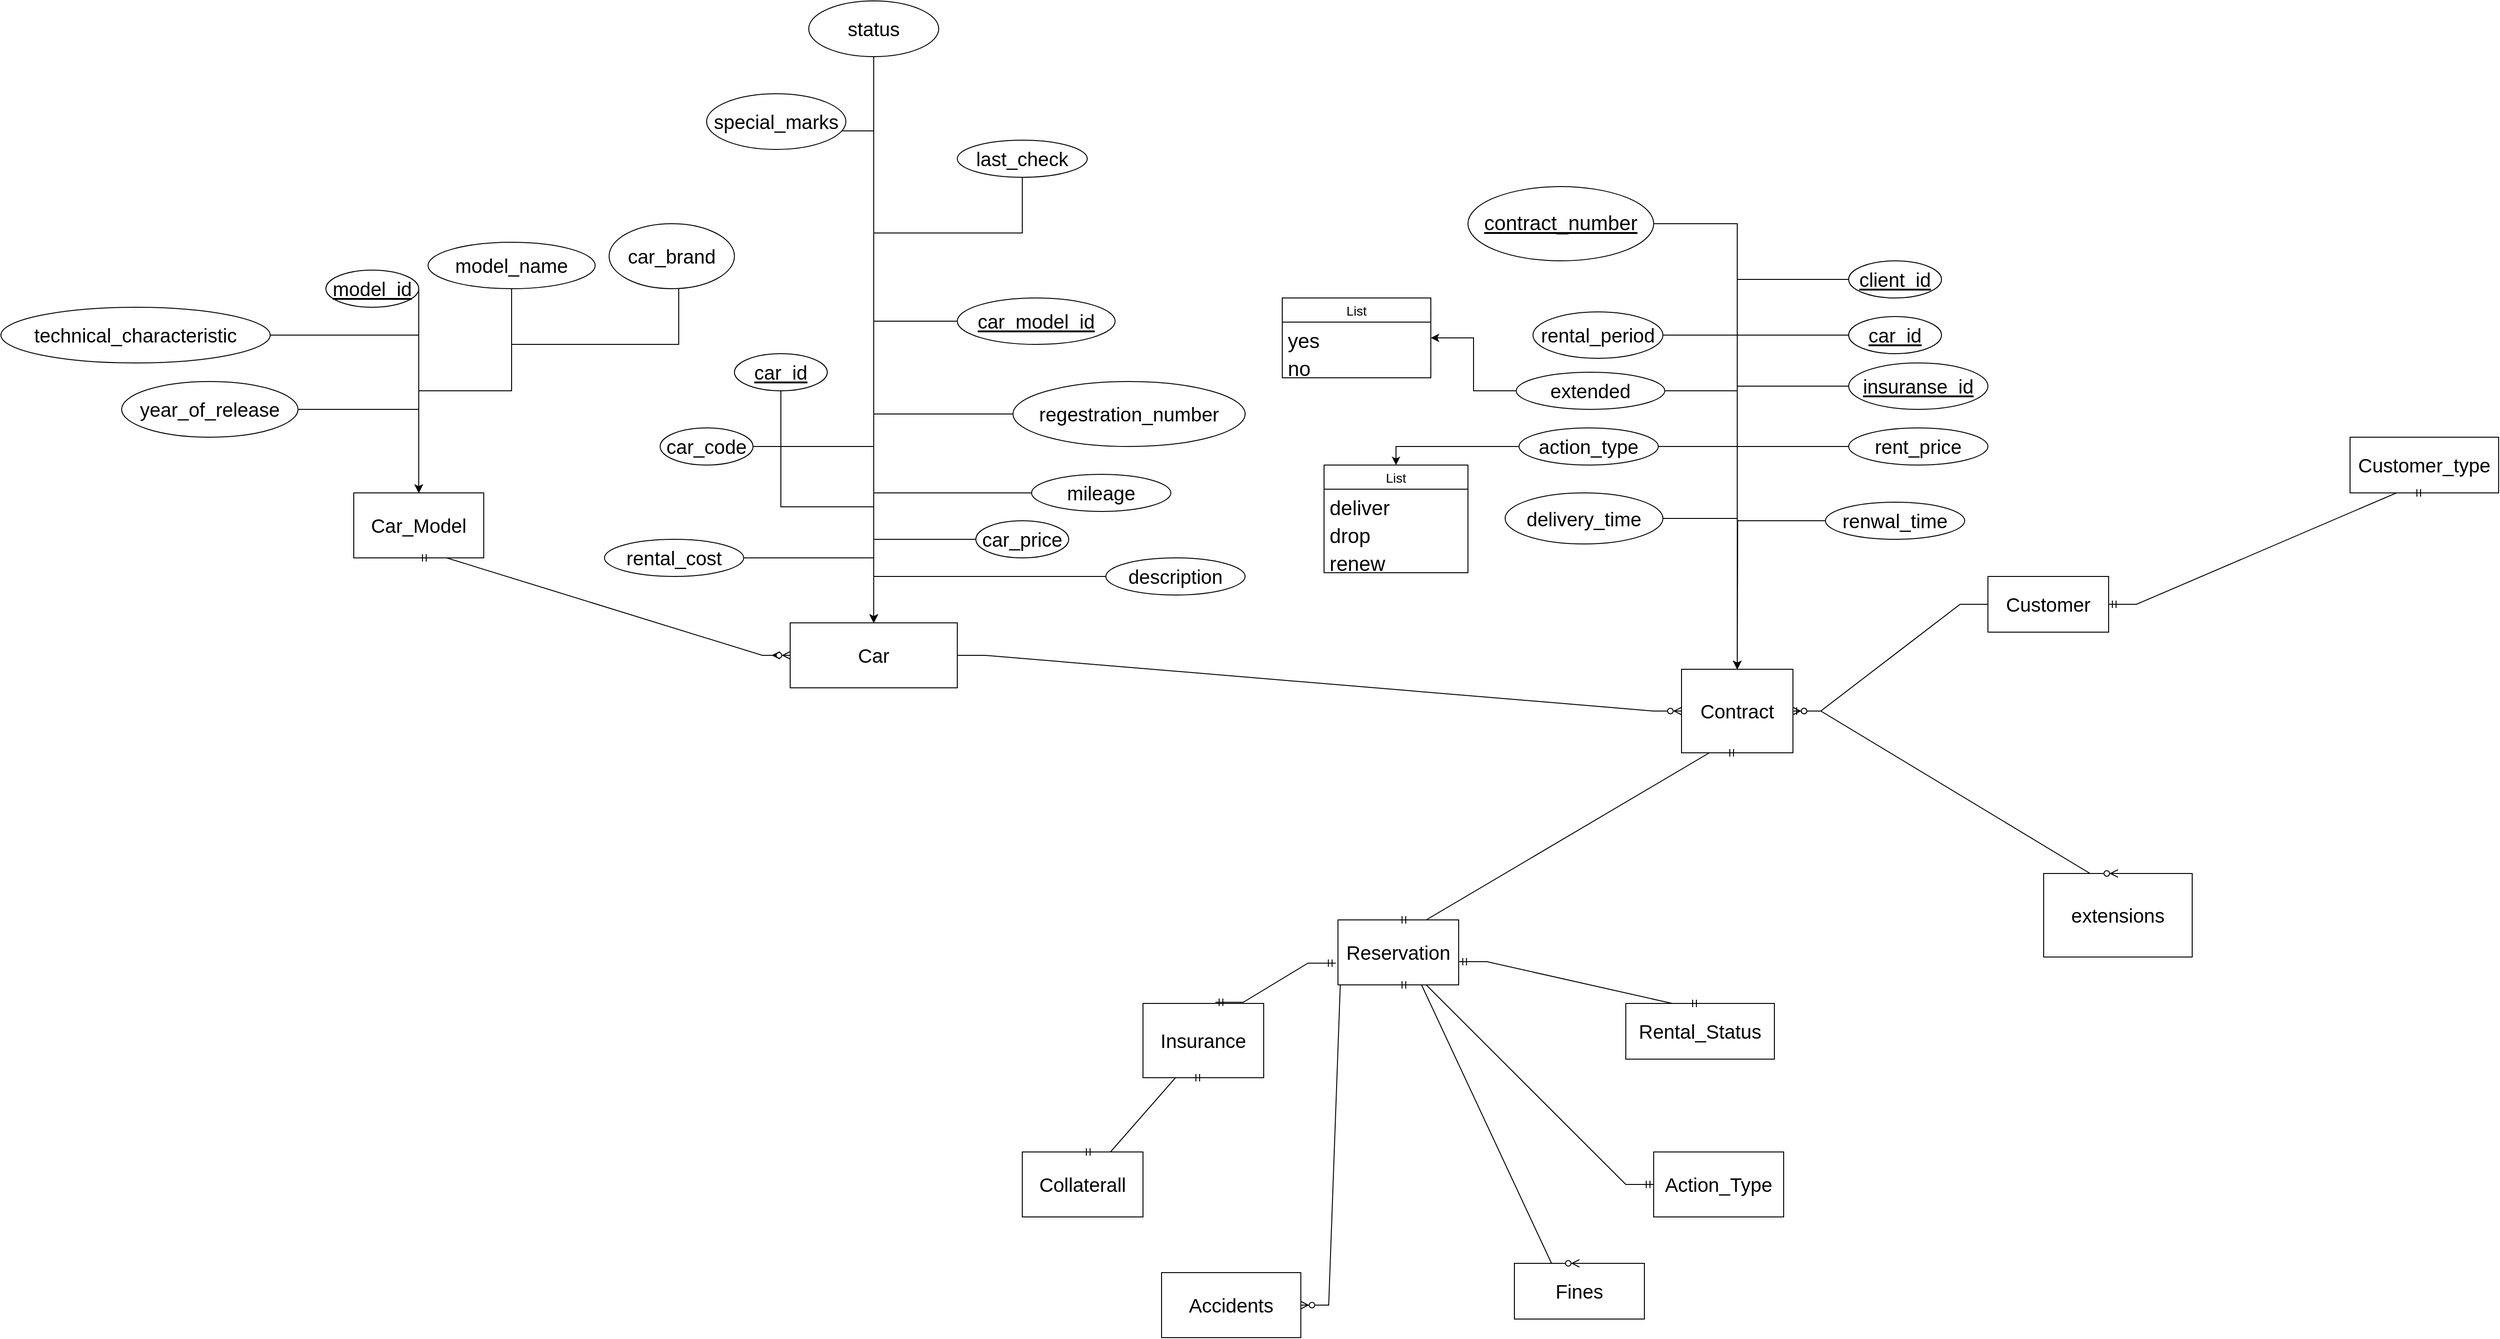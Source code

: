 <mxfile version="20.8.23" type="github">
  <diagram name="Page-1" id="c5Qs1fe_TahpSrvyswAb">
    <mxGraphModel dx="3100" dy="1875" grid="1" gridSize="10" guides="1" tooltips="1" connect="1" arrows="1" fold="1" page="1" pageScale="1" pageWidth="850" pageHeight="1100" math="0" shadow="0">
      <root>
        <mxCell id="0" />
        <mxCell id="1" parent="0" />
        <mxCell id="9st94taExiHI-cQ8P2Am-1" value="Rental_Status" style="whiteSpace=wrap;html=1;align=center;fontSize=21;" parent="1" vertex="1">
          <mxGeometry x="670" y="640" width="160" height="60" as="geometry" />
        </mxCell>
        <mxCell id="9st94taExiHI-cQ8P2Am-2" value="&lt;font style=&quot;font-size: 21px;&quot;&gt;Car_Model&lt;/font&gt;" style="whiteSpace=wrap;html=1;align=center;fontSize=21;" parent="1" vertex="1">
          <mxGeometry x="-700" y="90" width="140" height="70" as="geometry" />
        </mxCell>
        <mxCell id="jrU6bskP71OSV7Gtdk1E-54" style="edgeStyle=orthogonalEdgeStyle;rounded=0;orthogonalLoop=1;jettySize=auto;html=1;fontSize=21;" edge="1" parent="1" source="9st94taExiHI-cQ8P2Am-3">
          <mxGeometry relative="1" as="geometry">
            <mxPoint x="-250" y="265" as="targetPoint" />
          </mxGeometry>
        </mxCell>
        <mxCell id="9st94taExiHI-cQ8P2Am-3" value="Car" style="whiteSpace=wrap;html=1;align=center;fontSize=21;" parent="1" vertex="1">
          <mxGeometry x="-230" y="230" width="180" height="70" as="geometry" />
        </mxCell>
        <mxCell id="wySBqlVNY9lb9sF1hxtn-10" value="Reservation" style="whiteSpace=wrap;html=1;align=center;fontSize=21;" parent="1" vertex="1">
          <mxGeometry x="360" y="550" width="130" height="70" as="geometry" />
        </mxCell>
        <mxCell id="wySBqlVNY9lb9sF1hxtn-11" value="Insurance" style="whiteSpace=wrap;html=1;align=center;fontSize=21;" parent="1" vertex="1">
          <mxGeometry x="150" y="640" width="130" height="80" as="geometry" />
        </mxCell>
        <mxCell id="wySBqlVNY9lb9sF1hxtn-12" value="Customer" style="whiteSpace=wrap;html=1;align=center;fontSize=21;" parent="1" vertex="1">
          <mxGeometry x="1060" y="180" width="130" height="60" as="geometry" />
        </mxCell>
        <mxCell id="wySBqlVNY9lb9sF1hxtn-13" value="Customer_type" style="whiteSpace=wrap;html=1;align=center;fontSize=21;" parent="1" vertex="1">
          <mxGeometry x="1450" y="30" width="160" height="60" as="geometry" />
        </mxCell>
        <mxCell id="wySBqlVNY9lb9sF1hxtn-14" value="Contract" style="whiteSpace=wrap;html=1;align=center;fontSize=21;" parent="1" vertex="1">
          <mxGeometry x="730" y="280" width="120" height="90" as="geometry" />
        </mxCell>
        <mxCell id="wySBqlVNY9lb9sF1hxtn-29" value="Collaterall" style="whiteSpace=wrap;html=1;align=center;fontSize=21;" parent="1" vertex="1">
          <mxGeometry x="20" y="800" width="130" height="70" as="geometry" />
        </mxCell>
        <mxCell id="wySBqlVNY9lb9sF1hxtn-46" value="Accidents" style="whiteSpace=wrap;html=1;align=center;fontSize=21;" parent="1" vertex="1">
          <mxGeometry x="170" y="930" width="150" height="70" as="geometry" />
        </mxCell>
        <mxCell id="wySBqlVNY9lb9sF1hxtn-47" value="Fines" style="whiteSpace=wrap;html=1;align=center;fontSize=21;" parent="1" vertex="1">
          <mxGeometry x="550" y="920" width="140" height="60" as="geometry" />
        </mxCell>
        <mxCell id="wySBqlVNY9lb9sF1hxtn-54" value="Action_Type" style="whiteSpace=wrap;html=1;align=center;fontSize=21;" parent="1" vertex="1">
          <mxGeometry x="700" y="800" width="140" height="70" as="geometry" />
        </mxCell>
        <mxCell id="jrU6bskP71OSV7Gtdk1E-12" value="" style="edgeStyle=entityRelationEdgeStyle;fontSize=21;html=1;endArrow=ERmandOne;startArrow=ERmandOne;rounded=0;exitX=0.5;exitY=1;exitDx=0;exitDy=0;" edge="1" parent="1" source="wySBqlVNY9lb9sF1hxtn-13" target="wySBqlVNY9lb9sF1hxtn-12">
          <mxGeometry width="100" height="100" relative="1" as="geometry">
            <mxPoint x="745" y="60" as="sourcePoint" />
            <mxPoint x="535" y="170" as="targetPoint" />
          </mxGeometry>
        </mxCell>
        <mxCell id="jrU6bskP71OSV7Gtdk1E-13" value="" style="edgeStyle=entityRelationEdgeStyle;fontSize=21;html=1;endArrow=ERmandOne;startArrow=ERmandOne;rounded=0;entryX=0.5;entryY=1;entryDx=0;entryDy=0;exitX=0.5;exitY=0;exitDx=0;exitDy=0;" edge="1" parent="1" source="wySBqlVNY9lb9sF1hxtn-10" target="wySBqlVNY9lb9sF1hxtn-14">
          <mxGeometry width="100" height="100" relative="1" as="geometry">
            <mxPoint x="370" y="370" as="sourcePoint" />
            <mxPoint x="470" y="270" as="targetPoint" />
          </mxGeometry>
        </mxCell>
        <mxCell id="jrU6bskP71OSV7Gtdk1E-14" value="" style="edgeStyle=entityRelationEdgeStyle;fontSize=21;html=1;endArrow=ERmandOne;startArrow=ERmandOne;rounded=0;entryX=-0.018;entryY=0.666;entryDx=0;entryDy=0;entryPerimeter=0;exitX=0.6;exitY=-0.015;exitDx=0;exitDy=0;exitPerimeter=0;" edge="1" parent="1" source="wySBqlVNY9lb9sF1hxtn-11" target="wySBqlVNY9lb9sF1hxtn-10">
          <mxGeometry width="100" height="100" relative="1" as="geometry">
            <mxPoint x="280" y="690" as="sourcePoint" />
            <mxPoint x="380" y="590" as="targetPoint" />
          </mxGeometry>
        </mxCell>
        <mxCell id="jrU6bskP71OSV7Gtdk1E-15" value="" style="edgeStyle=entityRelationEdgeStyle;fontSize=21;html=1;endArrow=ERmandOne;startArrow=ERmandOne;rounded=0;entryX=0.5;entryY=1;entryDx=0;entryDy=0;" edge="1" parent="1" source="wySBqlVNY9lb9sF1hxtn-54" target="wySBqlVNY9lb9sF1hxtn-10">
          <mxGeometry width="100" height="100" relative="1" as="geometry">
            <mxPoint x="330" y="720" as="sourcePoint" />
            <mxPoint x="430" y="620" as="targetPoint" />
          </mxGeometry>
        </mxCell>
        <mxCell id="jrU6bskP71OSV7Gtdk1E-16" value="" style="edgeStyle=entityRelationEdgeStyle;fontSize=21;html=1;endArrow=ERmandOne;startArrow=ERmandOne;rounded=0;exitX=1.003;exitY=0.643;exitDx=0;exitDy=0;entryX=0.5;entryY=0;entryDx=0;entryDy=0;exitPerimeter=0;" edge="1" parent="1" source="wySBqlVNY9lb9sF1hxtn-10" target="9st94taExiHI-cQ8P2Am-1">
          <mxGeometry width="100" height="100" relative="1" as="geometry">
            <mxPoint x="550" y="630" as="sourcePoint" />
            <mxPoint x="650" y="530" as="targetPoint" />
          </mxGeometry>
        </mxCell>
        <mxCell id="jrU6bskP71OSV7Gtdk1E-19" value="" style="edgeStyle=entityRelationEdgeStyle;fontSize=21;html=1;endArrow=ERmandOne;startArrow=ERmandOne;rounded=0;entryX=0.5;entryY=1;entryDx=0;entryDy=0;exitX=0.5;exitY=0;exitDx=0;exitDy=0;" edge="1" parent="1" source="wySBqlVNY9lb9sF1hxtn-29" target="wySBqlVNY9lb9sF1hxtn-11">
          <mxGeometry width="100" height="100" relative="1" as="geometry">
            <mxPoint x="130" y="820" as="sourcePoint" />
            <mxPoint x="230" y="720" as="targetPoint" />
          </mxGeometry>
        </mxCell>
        <mxCell id="jrU6bskP71OSV7Gtdk1E-21" value="" style="edgeStyle=entityRelationEdgeStyle;fontSize=12;html=1;endArrow=ERzeroToMany;endFill=1;rounded=0;exitX=1;exitY=0.5;exitDx=0;exitDy=0;entryX=0;entryY=0.5;entryDx=0;entryDy=0;" edge="1" parent="1" source="9st94taExiHI-cQ8P2Am-3" target="wySBqlVNY9lb9sF1hxtn-14">
          <mxGeometry width="100" height="100" relative="1" as="geometry">
            <mxPoint x="400" y="290" as="sourcePoint" />
            <mxPoint x="500" y="190" as="targetPoint" />
          </mxGeometry>
        </mxCell>
        <mxCell id="jrU6bskP71OSV7Gtdk1E-22" value="" style="edgeStyle=entityRelationEdgeStyle;fontSize=12;html=1;endArrow=ERzeroToMany;endFill=1;rounded=0;exitX=0;exitY=0.5;exitDx=0;exitDy=0;entryX=1;entryY=0.5;entryDx=0;entryDy=0;" edge="1" parent="1" source="wySBqlVNY9lb9sF1hxtn-12" target="wySBqlVNY9lb9sF1hxtn-14">
          <mxGeometry width="100" height="100" relative="1" as="geometry">
            <mxPoint x="400" y="290" as="sourcePoint" />
            <mxPoint x="500" y="190" as="targetPoint" />
          </mxGeometry>
        </mxCell>
        <mxCell id="jrU6bskP71OSV7Gtdk1E-24" value="" style="edgeStyle=entityRelationEdgeStyle;fontSize=12;html=1;endArrow=ERzeroToMany;endFill=1;rounded=0;exitX=0.25;exitY=1;exitDx=0;exitDy=0;" edge="1" parent="1" source="wySBqlVNY9lb9sF1hxtn-10" target="wySBqlVNY9lb9sF1hxtn-46">
          <mxGeometry width="100" height="100" relative="1" as="geometry">
            <mxPoint x="410" y="620" as="sourcePoint" />
            <mxPoint x="500" y="480" as="targetPoint" />
          </mxGeometry>
        </mxCell>
        <mxCell id="jrU6bskP71OSV7Gtdk1E-26" value="" style="edgeStyle=entityRelationEdgeStyle;fontSize=12;html=1;endArrow=ERzeroToMany;endFill=1;rounded=0;entryX=0.5;entryY=0;entryDx=0;entryDy=0;" edge="1" parent="1" target="wySBqlVNY9lb9sF1hxtn-47">
          <mxGeometry width="100" height="100" relative="1" as="geometry">
            <mxPoint x="420" y="620" as="sourcePoint" />
            <mxPoint x="520" y="920" as="targetPoint" />
          </mxGeometry>
        </mxCell>
        <mxCell id="jrU6bskP71OSV7Gtdk1E-36" style="edgeStyle=orthogonalEdgeStyle;rounded=0;orthogonalLoop=1;jettySize=auto;html=1;fontSize=21;" edge="1" parent="1" source="jrU6bskP71OSV7Gtdk1E-35" target="9st94taExiHI-cQ8P2Am-2">
          <mxGeometry relative="1" as="geometry" />
        </mxCell>
        <mxCell id="jrU6bskP71OSV7Gtdk1E-35" value="year_of_release" style="ellipse;whiteSpace=wrap;html=1;align=center;fontSize=21;" vertex="1" parent="1">
          <mxGeometry x="-950" y="-30" width="190" height="60" as="geometry" />
        </mxCell>
        <mxCell id="jrU6bskP71OSV7Gtdk1E-42" style="edgeStyle=orthogonalEdgeStyle;rounded=0;orthogonalLoop=1;jettySize=auto;html=1;entryX=0.5;entryY=0;entryDx=0;entryDy=0;fontSize=21;" edge="1" parent="1" source="jrU6bskP71OSV7Gtdk1E-38" target="9st94taExiHI-cQ8P2Am-2">
          <mxGeometry relative="1" as="geometry" />
        </mxCell>
        <mxCell id="jrU6bskP71OSV7Gtdk1E-38" value="model_name" style="ellipse;whiteSpace=wrap;html=1;align=center;fontSize=21;" vertex="1" parent="1">
          <mxGeometry x="-620" y="-180" width="180" height="50" as="geometry" />
        </mxCell>
        <mxCell id="jrU6bskP71OSV7Gtdk1E-44" style="edgeStyle=orthogonalEdgeStyle;rounded=0;orthogonalLoop=1;jettySize=auto;html=1;entryX=0.5;entryY=0;entryDx=0;entryDy=0;fontSize=21;" edge="1" parent="1" source="jrU6bskP71OSV7Gtdk1E-39" target="9st94taExiHI-cQ8P2Am-2">
          <mxGeometry relative="1" as="geometry">
            <Array as="points">
              <mxPoint x="-350" y="-70" />
              <mxPoint x="-530" y="-70" />
              <mxPoint x="-530" y="-20" />
              <mxPoint x="-630" y="-20" />
            </Array>
          </mxGeometry>
        </mxCell>
        <mxCell id="jrU6bskP71OSV7Gtdk1E-39" value="car_brand" style="ellipse;whiteSpace=wrap;html=1;align=center;fontSize=21;" vertex="1" parent="1">
          <mxGeometry x="-425" y="-200" width="135" height="70" as="geometry" />
        </mxCell>
        <mxCell id="jrU6bskP71OSV7Gtdk1E-41" style="edgeStyle=orthogonalEdgeStyle;rounded=0;orthogonalLoop=1;jettySize=auto;html=1;entryX=0.5;entryY=0;entryDx=0;entryDy=0;fontSize=21;" edge="1" parent="1" source="jrU6bskP71OSV7Gtdk1E-40" target="9st94taExiHI-cQ8P2Am-2">
          <mxGeometry relative="1" as="geometry">
            <Array as="points">
              <mxPoint x="-630" y="30" />
              <mxPoint x="-630" y="30" />
            </Array>
          </mxGeometry>
        </mxCell>
        <mxCell id="jrU6bskP71OSV7Gtdk1E-40" value="model_id" style="ellipse;whiteSpace=wrap;html=1;align=center;fontStyle=4;fontSize=21;" vertex="1" parent="1">
          <mxGeometry x="-730" y="-150" width="100" height="40" as="geometry" />
        </mxCell>
        <mxCell id="jrU6bskP71OSV7Gtdk1E-55" style="edgeStyle=orthogonalEdgeStyle;rounded=0;orthogonalLoop=1;jettySize=auto;html=1;fontSize=21;" edge="1" parent="1" source="jrU6bskP71OSV7Gtdk1E-45" target="9st94taExiHI-cQ8P2Am-3">
          <mxGeometry relative="1" as="geometry">
            <Array as="points">
              <mxPoint x="-140" y="80" />
              <mxPoint x="-140" y="80" />
            </Array>
          </mxGeometry>
        </mxCell>
        <mxCell id="jrU6bskP71OSV7Gtdk1E-45" value="car_model_id" style="ellipse;whiteSpace=wrap;html=1;align=center;fontStyle=4;fontSize=21;" vertex="1" parent="1">
          <mxGeometry x="-50" y="-120" width="170" height="50" as="geometry" />
        </mxCell>
        <mxCell id="jrU6bskP71OSV7Gtdk1E-60" style="edgeStyle=orthogonalEdgeStyle;rounded=0;orthogonalLoop=1;jettySize=auto;html=1;entryX=0.5;entryY=0;entryDx=0;entryDy=0;fontSize=21;" edge="1" parent="1" source="jrU6bskP71OSV7Gtdk1E-47" target="9st94taExiHI-cQ8P2Am-3">
          <mxGeometry relative="1" as="geometry" />
        </mxCell>
        <mxCell id="jrU6bskP71OSV7Gtdk1E-47" value="car_code" style="ellipse;whiteSpace=wrap;html=1;align=center;fontSize=21;" vertex="1" parent="1">
          <mxGeometry x="-370" y="20" width="100" height="40" as="geometry" />
        </mxCell>
        <mxCell id="jrU6bskP71OSV7Gtdk1E-57" style="edgeStyle=orthogonalEdgeStyle;rounded=0;orthogonalLoop=1;jettySize=auto;html=1;entryX=0.5;entryY=0;entryDx=0;entryDy=0;fontSize=21;" edge="1" parent="1" source="jrU6bskP71OSV7Gtdk1E-48" target="9st94taExiHI-cQ8P2Am-3">
          <mxGeometry relative="1" as="geometry" />
        </mxCell>
        <mxCell id="jrU6bskP71OSV7Gtdk1E-48" value="mileage" style="ellipse;whiteSpace=wrap;html=1;align=center;fontSize=21;" vertex="1" parent="1">
          <mxGeometry x="30" y="70" width="150" height="40" as="geometry" />
        </mxCell>
        <mxCell id="jrU6bskP71OSV7Gtdk1E-59" style="edgeStyle=orthogonalEdgeStyle;rounded=0;orthogonalLoop=1;jettySize=auto;html=1;fontSize=21;" edge="1" parent="1" source="jrU6bskP71OSV7Gtdk1E-49" target="9st94taExiHI-cQ8P2Am-3">
          <mxGeometry relative="1" as="geometry" />
        </mxCell>
        <mxCell id="jrU6bskP71OSV7Gtdk1E-49" value="regestration_number" style="ellipse;whiteSpace=wrap;html=1;align=center;fontSize=21;" vertex="1" parent="1">
          <mxGeometry x="10" y="-30" width="250" height="70" as="geometry" />
        </mxCell>
        <mxCell id="jrU6bskP71OSV7Gtdk1E-61" style="edgeStyle=orthogonalEdgeStyle;rounded=0;orthogonalLoop=1;jettySize=auto;html=1;entryX=0.5;entryY=0;entryDx=0;entryDy=0;fontSize=21;" edge="1" parent="1" source="jrU6bskP71OSV7Gtdk1E-50" target="9st94taExiHI-cQ8P2Am-3">
          <mxGeometry relative="1" as="geometry" />
        </mxCell>
        <mxCell id="jrU6bskP71OSV7Gtdk1E-50" value="rental_cost" style="ellipse;whiteSpace=wrap;html=1;align=center;fontSize=21;" vertex="1" parent="1">
          <mxGeometry x="-430" y="140" width="150" height="40" as="geometry" />
        </mxCell>
        <mxCell id="jrU6bskP71OSV7Gtdk1E-58" style="edgeStyle=orthogonalEdgeStyle;rounded=0;orthogonalLoop=1;jettySize=auto;html=1;entryX=0.5;entryY=0;entryDx=0;entryDy=0;fontSize=21;" edge="1" parent="1" source="jrU6bskP71OSV7Gtdk1E-51" target="9st94taExiHI-cQ8P2Am-3">
          <mxGeometry relative="1" as="geometry" />
        </mxCell>
        <mxCell id="jrU6bskP71OSV7Gtdk1E-51" value="car_price" style="ellipse;whiteSpace=wrap;html=1;align=center;fontSize=21;" vertex="1" parent="1">
          <mxGeometry x="-30" y="120" width="100" height="40" as="geometry" />
        </mxCell>
        <mxCell id="jrU6bskP71OSV7Gtdk1E-56" style="edgeStyle=orthogonalEdgeStyle;rounded=0;orthogonalLoop=1;jettySize=auto;html=1;fontSize=21;" edge="1" parent="1" source="jrU6bskP71OSV7Gtdk1E-52" target="9st94taExiHI-cQ8P2Am-3">
          <mxGeometry relative="1" as="geometry" />
        </mxCell>
        <mxCell id="jrU6bskP71OSV7Gtdk1E-52" value="car_id" style="ellipse;whiteSpace=wrap;html=1;align=center;fontStyle=4;fontSize=21;" vertex="1" parent="1">
          <mxGeometry x="-290" y="-60" width="100" height="40" as="geometry" />
        </mxCell>
        <mxCell id="jrU6bskP71OSV7Gtdk1E-53" value="" style="edgeStyle=entityRelationEdgeStyle;fontSize=12;html=1;endArrow=ERzeroToMany;startArrow=ERmandOne;rounded=0;exitX=0.5;exitY=1;exitDx=0;exitDy=0;" edge="1" parent="1" source="9st94taExiHI-cQ8P2Am-2" target="9st94taExiHI-cQ8P2Am-3">
          <mxGeometry width="100" height="100" relative="1" as="geometry">
            <mxPoint x="-720" y="210" as="sourcePoint" />
            <mxPoint x="-230" y="260" as="targetPoint" />
          </mxGeometry>
        </mxCell>
        <mxCell id="jrU6bskP71OSV7Gtdk1E-66" style="edgeStyle=orthogonalEdgeStyle;rounded=0;orthogonalLoop=1;jettySize=auto;html=1;entryX=0.5;entryY=0;entryDx=0;entryDy=0;fontSize=21;" edge="1" parent="1" source="jrU6bskP71OSV7Gtdk1E-62" target="9st94taExiHI-cQ8P2Am-2">
          <mxGeometry relative="1" as="geometry" />
        </mxCell>
        <mxCell id="jrU6bskP71OSV7Gtdk1E-62" value="technical_characteristic" style="ellipse;whiteSpace=wrap;html=1;align=center;fontSize=21;" vertex="1" parent="1">
          <mxGeometry x="-1080" y="-110" width="290" height="60" as="geometry" />
        </mxCell>
        <mxCell id="jrU6bskP71OSV7Gtdk1E-70" style="edgeStyle=orthogonalEdgeStyle;rounded=0;orthogonalLoop=1;jettySize=auto;html=1;entryX=0.5;entryY=0;entryDx=0;entryDy=0;fontSize=21;" edge="1" parent="1" source="jrU6bskP71OSV7Gtdk1E-67" target="9st94taExiHI-cQ8P2Am-3">
          <mxGeometry relative="1" as="geometry">
            <Array as="points">
              <mxPoint x="20" y="-190" />
              <mxPoint x="-140" y="-190" />
            </Array>
          </mxGeometry>
        </mxCell>
        <mxCell id="jrU6bskP71OSV7Gtdk1E-67" value="last_check" style="ellipse;whiteSpace=wrap;html=1;align=center;fontSize=21;" vertex="1" parent="1">
          <mxGeometry x="-50" y="-290" width="140" height="40" as="geometry" />
        </mxCell>
        <mxCell id="jrU6bskP71OSV7Gtdk1E-71" style="edgeStyle=orthogonalEdgeStyle;rounded=0;orthogonalLoop=1;jettySize=auto;html=1;entryX=0.5;entryY=0;entryDx=0;entryDy=0;fontSize=21;" edge="1" parent="1" source="jrU6bskP71OSV7Gtdk1E-68" target="9st94taExiHI-cQ8P2Am-3">
          <mxGeometry relative="1" as="geometry" />
        </mxCell>
        <mxCell id="jrU6bskP71OSV7Gtdk1E-68" value="description" style="ellipse;whiteSpace=wrap;html=1;align=center;fontSize=21;" vertex="1" parent="1">
          <mxGeometry x="110" y="160" width="150" height="40" as="geometry" />
        </mxCell>
        <mxCell id="jrU6bskP71OSV7Gtdk1E-74" style="edgeStyle=orthogonalEdgeStyle;rounded=0;orthogonalLoop=1;jettySize=auto;html=1;entryX=0.5;entryY=0;entryDx=0;entryDy=0;fontSize=21;" edge="1" parent="1" source="jrU6bskP71OSV7Gtdk1E-73" target="9st94taExiHI-cQ8P2Am-3">
          <mxGeometry relative="1" as="geometry">
            <Array as="points">
              <mxPoint x="-140" y="-300" />
            </Array>
          </mxGeometry>
        </mxCell>
        <mxCell id="jrU6bskP71OSV7Gtdk1E-73" value="special_marks" style="ellipse;whiteSpace=wrap;html=1;align=center;fontSize=21;" vertex="1" parent="1">
          <mxGeometry x="-320" y="-340" width="150" height="60" as="geometry" />
        </mxCell>
        <mxCell id="jrU6bskP71OSV7Gtdk1E-78" style="edgeStyle=orthogonalEdgeStyle;rounded=0;orthogonalLoop=1;jettySize=auto;html=1;fontSize=21;" edge="1" parent="1" source="jrU6bskP71OSV7Gtdk1E-76" target="9st94taExiHI-cQ8P2Am-3">
          <mxGeometry relative="1" as="geometry" />
        </mxCell>
        <mxCell id="jrU6bskP71OSV7Gtdk1E-76" value="status" style="ellipse;whiteSpace=wrap;html=1;align=center;fontSize=21;" vertex="1" parent="1">
          <mxGeometry x="-210" y="-440" width="140" height="60" as="geometry" />
        </mxCell>
        <mxCell id="jrU6bskP71OSV7Gtdk1E-105" style="edgeStyle=orthogonalEdgeStyle;rounded=0;orthogonalLoop=1;jettySize=auto;html=1;fontSize=21;" edge="1" parent="1" source="jrU6bskP71OSV7Gtdk1E-88" target="wySBqlVNY9lb9sF1hxtn-14">
          <mxGeometry relative="1" as="geometry" />
        </mxCell>
        <mxCell id="jrU6bskP71OSV7Gtdk1E-88" value="rental_period" style="ellipse;whiteSpace=wrap;html=1;align=center;fontSize=21;" vertex="1" parent="1">
          <mxGeometry x="570" y="-105" width="140" height="50" as="geometry" />
        </mxCell>
        <mxCell id="jrU6bskP71OSV7Gtdk1E-98" style="edgeStyle=orthogonalEdgeStyle;rounded=0;orthogonalLoop=1;jettySize=auto;html=1;entryX=0.5;entryY=0;entryDx=0;entryDy=0;fontSize=21;" edge="1" parent="1" source="jrU6bskP71OSV7Gtdk1E-89" target="wySBqlVNY9lb9sF1hxtn-14">
          <mxGeometry relative="1" as="geometry" />
        </mxCell>
        <mxCell id="jrU6bskP71OSV7Gtdk1E-89" value="delivery_time" style="ellipse;whiteSpace=wrap;html=1;align=center;fontSize=21;" vertex="1" parent="1">
          <mxGeometry x="540" y="90" width="170" height="55" as="geometry" />
        </mxCell>
        <mxCell id="jrU6bskP71OSV7Gtdk1E-106" style="edgeStyle=orthogonalEdgeStyle;rounded=0;orthogonalLoop=1;jettySize=auto;html=1;entryX=0.5;entryY=0;entryDx=0;entryDy=0;fontSize=21;" edge="1" parent="1" source="jrU6bskP71OSV7Gtdk1E-90" target="wySBqlVNY9lb9sF1hxtn-14">
          <mxGeometry relative="1" as="geometry" />
        </mxCell>
        <mxCell id="jrU6bskP71OSV7Gtdk1E-90" value="car_id" style="ellipse;whiteSpace=wrap;html=1;align=center;fontStyle=4;fontSize=21;" vertex="1" parent="1">
          <mxGeometry x="910" y="-100" width="100" height="40" as="geometry" />
        </mxCell>
        <mxCell id="jrU6bskP71OSV7Gtdk1E-107" style="edgeStyle=orthogonalEdgeStyle;rounded=0;orthogonalLoop=1;jettySize=auto;html=1;fontSize=21;" edge="1" parent="1" source="jrU6bskP71OSV7Gtdk1E-91" target="wySBqlVNY9lb9sF1hxtn-14">
          <mxGeometry relative="1" as="geometry" />
        </mxCell>
        <mxCell id="jrU6bskP71OSV7Gtdk1E-91" value="client_id" style="ellipse;whiteSpace=wrap;html=1;align=center;fontStyle=4;fontSize=21;" vertex="1" parent="1">
          <mxGeometry x="910" y="-160" width="100" height="40" as="geometry" />
        </mxCell>
        <mxCell id="jrU6bskP71OSV7Gtdk1E-104" style="edgeStyle=orthogonalEdgeStyle;rounded=0;orthogonalLoop=1;jettySize=auto;html=1;entryX=0.5;entryY=0;entryDx=0;entryDy=0;fontSize=21;" edge="1" parent="1" source="jrU6bskP71OSV7Gtdk1E-92" target="wySBqlVNY9lb9sF1hxtn-14">
          <mxGeometry relative="1" as="geometry" />
        </mxCell>
        <mxCell id="jrU6bskP71OSV7Gtdk1E-92" value="insuranse_id" style="ellipse;whiteSpace=wrap;html=1;align=center;fontStyle=4;fontSize=21;" vertex="1" parent="1">
          <mxGeometry x="910" y="-50" width="150" height="50" as="geometry" />
        </mxCell>
        <mxCell id="jrU6bskP71OSV7Gtdk1E-101" style="edgeStyle=orthogonalEdgeStyle;rounded=0;orthogonalLoop=1;jettySize=auto;html=1;entryX=0.5;entryY=0;entryDx=0;entryDy=0;fontSize=21;" edge="1" parent="1" source="jrU6bskP71OSV7Gtdk1E-93" target="wySBqlVNY9lb9sF1hxtn-14">
          <mxGeometry relative="1" as="geometry" />
        </mxCell>
        <mxCell id="jrU6bskP71OSV7Gtdk1E-93" value="rent_price" style="ellipse;whiteSpace=wrap;html=1;align=center;fontSize=21;" vertex="1" parent="1">
          <mxGeometry x="910" y="20" width="150" height="40" as="geometry" />
        </mxCell>
        <mxCell id="jrU6bskP71OSV7Gtdk1E-100" style="edgeStyle=orthogonalEdgeStyle;rounded=0;orthogonalLoop=1;jettySize=auto;html=1;entryX=0.5;entryY=0;entryDx=0;entryDy=0;fontSize=21;" edge="1" parent="1" source="jrU6bskP71OSV7Gtdk1E-94" target="wySBqlVNY9lb9sF1hxtn-14">
          <mxGeometry relative="1" as="geometry" />
        </mxCell>
        <mxCell id="jrU6bskP71OSV7Gtdk1E-133" style="edgeStyle=orthogonalEdgeStyle;rounded=0;orthogonalLoop=1;jettySize=auto;html=1;entryX=0.5;entryY=0;entryDx=0;entryDy=0;fontSize=34;" edge="1" parent="1" source="jrU6bskP71OSV7Gtdk1E-94" target="jrU6bskP71OSV7Gtdk1E-128">
          <mxGeometry relative="1" as="geometry" />
        </mxCell>
        <mxCell id="jrU6bskP71OSV7Gtdk1E-94" value="action_type" style="ellipse;whiteSpace=wrap;html=1;align=center;fontSize=21;" vertex="1" parent="1">
          <mxGeometry x="555" y="20" width="150" height="40" as="geometry" />
        </mxCell>
        <mxCell id="jrU6bskP71OSV7Gtdk1E-99" style="edgeStyle=orthogonalEdgeStyle;rounded=0;orthogonalLoop=1;jettySize=auto;html=1;fontSize=21;" edge="1" parent="1" source="jrU6bskP71OSV7Gtdk1E-95">
          <mxGeometry relative="1" as="geometry">
            <mxPoint x="790.0" y="280" as="targetPoint" />
          </mxGeometry>
        </mxCell>
        <mxCell id="jrU6bskP71OSV7Gtdk1E-95" value="renwal_time" style="ellipse;whiteSpace=wrap;html=1;align=center;fontSize=21;" vertex="1" parent="1">
          <mxGeometry x="885" y="100" width="150" height="40" as="geometry" />
        </mxCell>
        <mxCell id="jrU6bskP71OSV7Gtdk1E-103" style="edgeStyle=orthogonalEdgeStyle;rounded=0;orthogonalLoop=1;jettySize=auto;html=1;entryX=0.5;entryY=0;entryDx=0;entryDy=0;fontSize=21;" edge="1" parent="1" source="jrU6bskP71OSV7Gtdk1E-96" target="wySBqlVNY9lb9sF1hxtn-14">
          <mxGeometry relative="1" as="geometry" />
        </mxCell>
        <mxCell id="jrU6bskP71OSV7Gtdk1E-134" style="edgeStyle=orthogonalEdgeStyle;rounded=0;orthogonalLoop=1;jettySize=auto;html=1;fontSize=22;" edge="1" parent="1" source="jrU6bskP71OSV7Gtdk1E-96" target="jrU6bskP71OSV7Gtdk1E-135">
          <mxGeometry relative="1" as="geometry">
            <mxPoint x="440" y="-70" as="targetPoint" />
          </mxGeometry>
        </mxCell>
        <mxCell id="jrU6bskP71OSV7Gtdk1E-96" value="extended" style="ellipse;whiteSpace=wrap;html=1;align=center;fontSize=21;" vertex="1" parent="1">
          <mxGeometry x="552" y="-40" width="160" height="40" as="geometry" />
        </mxCell>
        <mxCell id="jrU6bskP71OSV7Gtdk1E-124" value="extensions" style="whiteSpace=wrap;html=1;align=center;fontSize=21;" vertex="1" parent="1">
          <mxGeometry x="1120" y="500" width="160" height="90" as="geometry" />
        </mxCell>
        <mxCell id="jrU6bskP71OSV7Gtdk1E-126" value="" style="edgeStyle=entityRelationEdgeStyle;fontSize=12;html=1;endArrow=ERzeroToMany;startArrow=ERzeroToOne;rounded=0;exitX=1;exitY=0.5;exitDx=0;exitDy=0;entryX=0.5;entryY=0;entryDx=0;entryDy=0;" edge="1" parent="1" source="wySBqlVNY9lb9sF1hxtn-14" target="jrU6bskP71OSV7Gtdk1E-124">
          <mxGeometry width="100" height="100" relative="1" as="geometry">
            <mxPoint x="935" y="490" as="sourcePoint" />
            <mxPoint x="1035" y="390" as="targetPoint" />
          </mxGeometry>
        </mxCell>
        <mxCell id="jrU6bskP71OSV7Gtdk1E-128" value="List" style="swimlane;fontStyle=0;childLayout=stackLayout;horizontal=1;startSize=26;horizontalStack=0;resizeParent=1;resizeParentMax=0;resizeLast=0;collapsible=1;marginBottom=0;align=center;fontSize=14;" vertex="1" parent="1">
          <mxGeometry x="345" y="60" width="155" height="116" as="geometry" />
        </mxCell>
        <mxCell id="jrU6bskP71OSV7Gtdk1E-129" value="deliver" style="text;strokeColor=none;fillColor=none;spacingLeft=4;spacingRight=4;overflow=hidden;rotatable=0;points=[[0,0.5],[1,0.5]];portConstraint=eastwest;fontSize=22;" vertex="1" parent="jrU6bskP71OSV7Gtdk1E-128">
          <mxGeometry y="26" width="155" height="30" as="geometry" />
        </mxCell>
        <mxCell id="jrU6bskP71OSV7Gtdk1E-130" value="drop" style="text;strokeColor=none;fillColor=none;spacingLeft=4;spacingRight=4;overflow=hidden;rotatable=0;points=[[0,0.5],[1,0.5]];portConstraint=eastwest;fontSize=22;" vertex="1" parent="jrU6bskP71OSV7Gtdk1E-128">
          <mxGeometry y="56" width="155" height="30" as="geometry" />
        </mxCell>
        <mxCell id="jrU6bskP71OSV7Gtdk1E-131" value="renew" style="text;strokeColor=none;fillColor=none;spacingLeft=4;spacingRight=4;overflow=hidden;rotatable=0;points=[[0,0.5],[1,0.5]];portConstraint=eastwest;fontSize=22;" vertex="1" parent="jrU6bskP71OSV7Gtdk1E-128">
          <mxGeometry y="86" width="155" height="30" as="geometry" />
        </mxCell>
        <mxCell id="jrU6bskP71OSV7Gtdk1E-135" value="List" style="swimlane;fontStyle=0;childLayout=stackLayout;horizontal=1;startSize=26;horizontalStack=0;resizeParent=1;resizeParentMax=0;resizeLast=0;collapsible=1;marginBottom=0;align=center;fontSize=14;" vertex="1" parent="1">
          <mxGeometry x="300" y="-120" width="160" height="86" as="geometry" />
        </mxCell>
        <mxCell id="jrU6bskP71OSV7Gtdk1E-136" value="yes" style="text;strokeColor=none;fillColor=none;spacingLeft=4;spacingRight=4;overflow=hidden;rotatable=0;points=[[0,0.5],[1,0.5]];portConstraint=eastwest;fontSize=22;" vertex="1" parent="jrU6bskP71OSV7Gtdk1E-135">
          <mxGeometry y="26" width="160" height="30" as="geometry" />
        </mxCell>
        <mxCell id="jrU6bskP71OSV7Gtdk1E-137" value="no" style="text;strokeColor=none;fillColor=none;spacingLeft=4;spacingRight=4;overflow=hidden;rotatable=0;points=[[0,0.5],[1,0.5]];portConstraint=eastwest;fontSize=22;" vertex="1" parent="jrU6bskP71OSV7Gtdk1E-135">
          <mxGeometry y="56" width="160" height="30" as="geometry" />
        </mxCell>
        <mxCell id="jrU6bskP71OSV7Gtdk1E-141" style="edgeStyle=orthogonalEdgeStyle;rounded=0;orthogonalLoop=1;jettySize=auto;html=1;fontSize=22;" edge="1" parent="1" source="jrU6bskP71OSV7Gtdk1E-140" target="wySBqlVNY9lb9sF1hxtn-14">
          <mxGeometry relative="1" as="geometry" />
        </mxCell>
        <mxCell id="jrU6bskP71OSV7Gtdk1E-140" value="contract_number" style="ellipse;whiteSpace=wrap;html=1;align=center;fontStyle=4;fontSize=22;" vertex="1" parent="1">
          <mxGeometry x="500" y="-240" width="200" height="80" as="geometry" />
        </mxCell>
      </root>
    </mxGraphModel>
  </diagram>
</mxfile>
